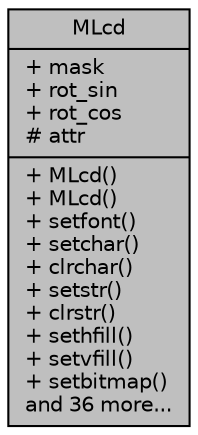 digraph "MLcd"
{
  bgcolor="transparent";
  edge [fontname="Helvetica",fontsize="10",labelfontname="Helvetica",labelfontsize="10"];
  node [fontname="Helvetica",fontsize="10",shape=record];
  Node1 [label="{MLcd\n|+ mask\l+ rot_sin\l+ rot_cos\l# attr\l|+ MLcd()\l+ MLcd()\l+ setfont()\l+ setchar()\l+ clrchar()\l+ setstr()\l+ clrstr()\l+ sethfill()\l+ setvfill()\l+ setbitmap()\land 36 more...\l}",height=0.2,width=0.4,color="black", fillcolor="grey75", style="filled" fontcolor="black"];
}
